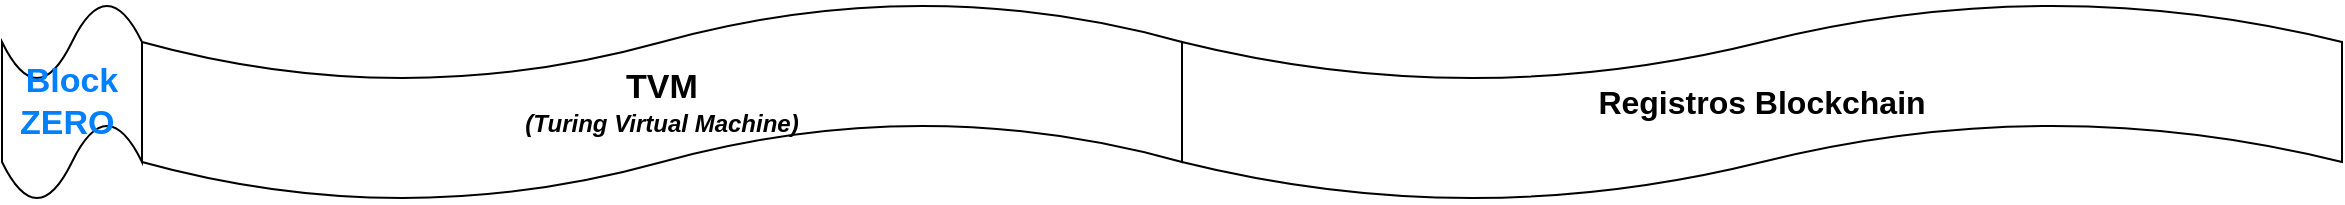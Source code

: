 <mxfile version="24.8.4">
  <diagram name="Página-1" id="wlvIVFtUJSGIrjwaKkID">
    <mxGraphModel dx="1793" dy="836" grid="0" gridSize="10" guides="1" tooltips="1" connect="1" arrows="1" fold="1" page="0" pageScale="1" pageWidth="1600" pageHeight="900" math="0" shadow="0">
      <root>
        <mxCell id="0" />
        <mxCell id="1" parent="0" />
        <mxCell id="DK-orv8Nl3AaKdKJ5tro-1" value="&lt;b&gt;&lt;font style=&quot;font-size: 17px;&quot;&gt;TVM&lt;/font&gt;&lt;/b&gt;&lt;div&gt;&lt;i&gt;&lt;b&gt;(Turing Virtual Machine)&lt;/b&gt;&lt;/i&gt;&lt;/div&gt;" style="shape=tape;whiteSpace=wrap;html=1;" vertex="1" parent="1">
          <mxGeometry x="-313" y="301" width="520" height="100" as="geometry" />
        </mxCell>
        <mxCell id="DK-orv8Nl3AaKdKJ5tro-2" value="&lt;b&gt;&lt;font style=&quot;font-size: 16px;&quot;&gt;Registros Blockchain&lt;/font&gt;&lt;/b&gt;" style="shape=tape;whiteSpace=wrap;html=1;" vertex="1" parent="1">
          <mxGeometry x="207" y="301" width="580" height="100" as="geometry" />
        </mxCell>
        <mxCell id="DK-orv8Nl3AaKdKJ5tro-3" value="&lt;b&gt;&lt;font color=&quot;#007fff&quot; style=&quot;font-size: 17px;&quot;&gt;Block ZERO&amp;nbsp;&lt;/font&gt;&lt;/b&gt;" style="shape=tape;whiteSpace=wrap;html=1;size=0.4;" vertex="1" parent="1">
          <mxGeometry x="-383" y="301" width="70" height="100" as="geometry" />
        </mxCell>
      </root>
    </mxGraphModel>
  </diagram>
</mxfile>
